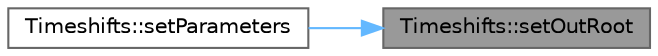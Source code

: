 digraph "Timeshifts::setOutRoot"
{
 // LATEX_PDF_SIZE
  bgcolor="transparent";
  edge [fontname=Helvetica,fontsize=10,labelfontname=Helvetica,labelfontsize=10];
  node [fontname=Helvetica,fontsize=10,shape=box,height=0.2,width=0.4];
  rankdir="RL";
  Node1 [id="Node000001",label="Timeshifts::setOutRoot",height=0.2,width=0.4,color="gray40", fillcolor="grey60", style="filled", fontcolor="black",tooltip=" "];
  Node1 -> Node2 [id="edge1_Node000001_Node000002",dir="back",color="steelblue1",style="solid",tooltip=" "];
  Node2 [id="Node000002",label="Timeshifts::setParameters",height=0.2,width=0.4,color="grey40", fillcolor="white", style="filled",URL="$class_timeshifts.html#acca1130b271301c5477d4b4a23ae4e5b",tooltip=" "];
}
